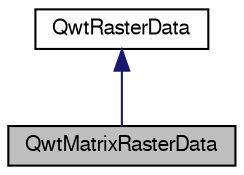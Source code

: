digraph G
{
  edge [fontname="FreeSans",fontsize="10",labelfontname="FreeSans",labelfontsize="10"];
  node [fontname="FreeSans",fontsize="10",shape=record];
  Node1 [label="QwtMatrixRasterData",height=0.2,width=0.4,color="black", fillcolor="grey75", style="filled" fontcolor="black"];
  Node2 -> Node1 [dir="back",color="midnightblue",fontsize="10",style="solid",fontname="FreeSans"];
  Node2 [label="QwtRasterData",height=0.2,width=0.4,color="black", fillcolor="white", style="filled",URL="$class_qwt_raster_data.html",tooltip="QwtRasterData defines an interface to any type of raster data."];
}
